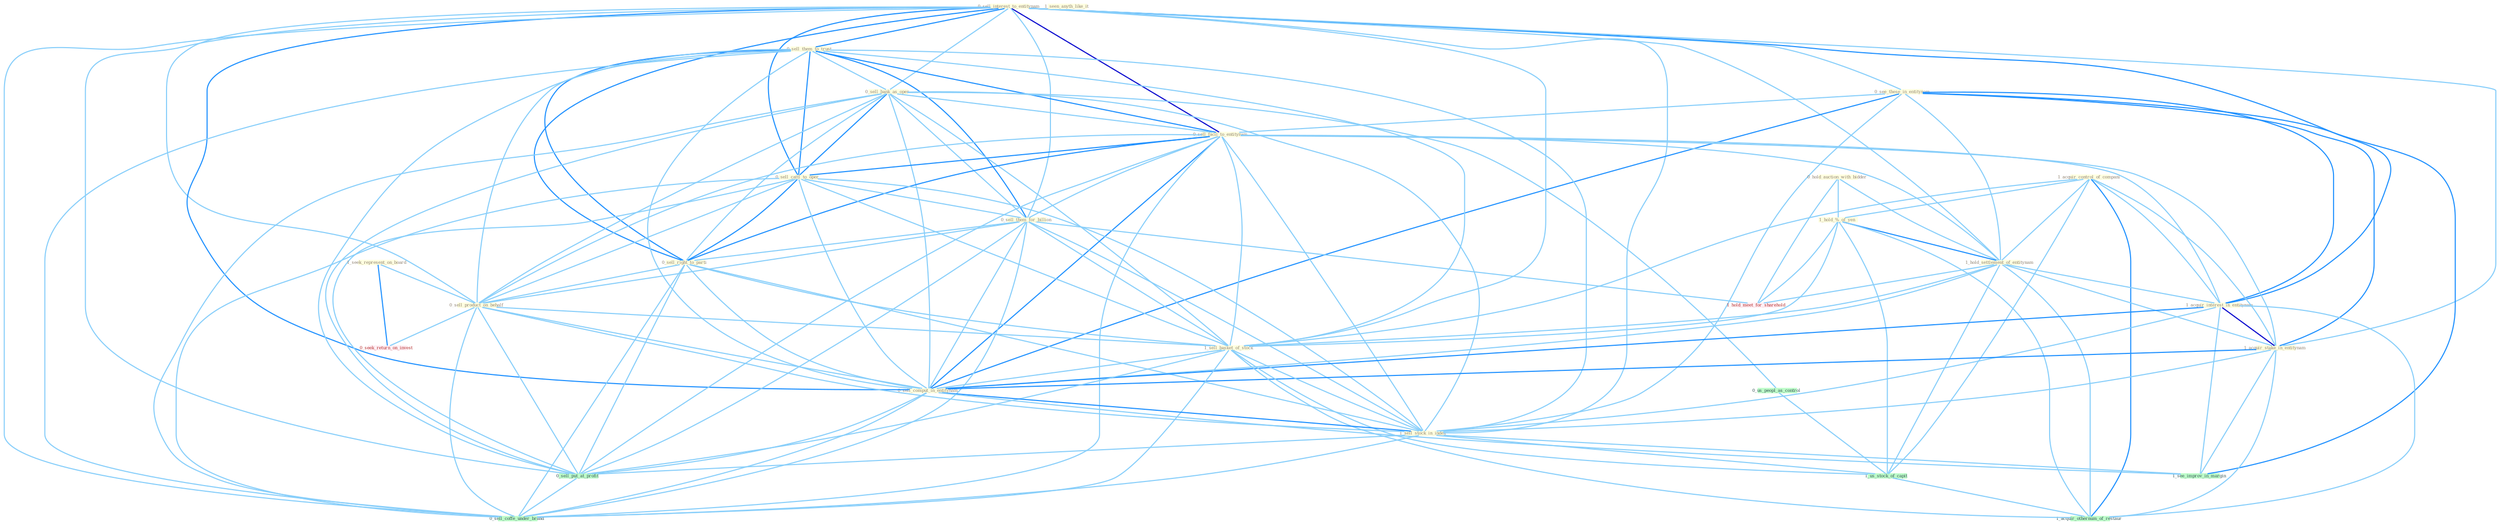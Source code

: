 Graph G{ 
    node
    [shape=polygon,style=filled,width=.5,height=.06,color="#BDFCC9",fixedsize=true,fontsize=4,
    fontcolor="#2f4f4f"];
    {node
    [color="#ffffe0", fontcolor="#8b7d6b"] "0_sell_interest_to_entitynam " "0_see_these_in_entitynam " "0_sell_them_to_trust " "0_sell_bank_as_oper " "0_sell_facil_to_entitynam " "1_seen_anyth_like_it " "0_sell_cattl_to_oper " "0_sell_them_for_billion " "0_hold_auction_with_bidder " "1_acquir_control_of_compani " "1_seek_represent_on_board " "1_hold_%_of_yen " "0_sell_right_to_parti " "1_hold_settlement_of_entitynam " "1_acquir_interest_in_entitynam " "0_sell_product_on_behalf " "1_acquir_stake_in_entitynam " "1_sell_basket_of_stock " "0_sell_comput_in_entitynam " "1_sell_stock_in_index "}
{node [color="#fff0f5", fontcolor="#b22222"] "0_seek_return_on_invest " "1_hold_meet_for_sharehold "}
edge [color="#B0E2FF"];

	"0_sell_interest_to_entitynam " -- "0_see_these_in_entitynam " [w="1", color="#87cefa" ];
	"0_sell_interest_to_entitynam " -- "0_sell_them_to_trust " [w="2", color="#1e90ff" , len=0.8];
	"0_sell_interest_to_entitynam " -- "0_sell_bank_as_oper " [w="1", color="#87cefa" ];
	"0_sell_interest_to_entitynam " -- "0_sell_facil_to_entitynam " [w="3", color="#0000cd" , len=0.6];
	"0_sell_interest_to_entitynam " -- "0_sell_cattl_to_oper " [w="2", color="#1e90ff" , len=0.8];
	"0_sell_interest_to_entitynam " -- "0_sell_them_for_billion " [w="1", color="#87cefa" ];
	"0_sell_interest_to_entitynam " -- "0_sell_right_to_parti " [w="2", color="#1e90ff" , len=0.8];
	"0_sell_interest_to_entitynam " -- "1_hold_settlement_of_entitynam " [w="1", color="#87cefa" ];
	"0_sell_interest_to_entitynam " -- "1_acquir_interest_in_entitynam " [w="2", color="#1e90ff" , len=0.8];
	"0_sell_interest_to_entitynam " -- "0_sell_product_on_behalf " [w="1", color="#87cefa" ];
	"0_sell_interest_to_entitynam " -- "1_acquir_stake_in_entitynam " [w="1", color="#87cefa" ];
	"0_sell_interest_to_entitynam " -- "1_sell_basket_of_stock " [w="1", color="#87cefa" ];
	"0_sell_interest_to_entitynam " -- "0_sell_comput_in_entitynam " [w="2", color="#1e90ff" , len=0.8];
	"0_sell_interest_to_entitynam " -- "1_sell_stock_in_index " [w="1", color="#87cefa" ];
	"0_sell_interest_to_entitynam " -- "0_sell_put_at_profit " [w="1", color="#87cefa" ];
	"0_sell_interest_to_entitynam " -- "0_sell_coffe_under_brand " [w="1", color="#87cefa" ];
	"0_see_these_in_entitynam " -- "0_sell_facil_to_entitynam " [w="1", color="#87cefa" ];
	"0_see_these_in_entitynam " -- "1_hold_settlement_of_entitynam " [w="1", color="#87cefa" ];
	"0_see_these_in_entitynam " -- "1_acquir_interest_in_entitynam " [w="2", color="#1e90ff" , len=0.8];
	"0_see_these_in_entitynam " -- "1_acquir_stake_in_entitynam " [w="2", color="#1e90ff" , len=0.8];
	"0_see_these_in_entitynam " -- "0_sell_comput_in_entitynam " [w="2", color="#1e90ff" , len=0.8];
	"0_see_these_in_entitynam " -- "1_sell_stock_in_index " [w="1", color="#87cefa" ];
	"0_see_these_in_entitynam " -- "1_see_improv_in_margin " [w="2", color="#1e90ff" , len=0.8];
	"0_sell_them_to_trust " -- "0_sell_bank_as_oper " [w="1", color="#87cefa" ];
	"0_sell_them_to_trust " -- "0_sell_facil_to_entitynam " [w="2", color="#1e90ff" , len=0.8];
	"0_sell_them_to_trust " -- "0_sell_cattl_to_oper " [w="2", color="#1e90ff" , len=0.8];
	"0_sell_them_to_trust " -- "0_sell_them_for_billion " [w="2", color="#1e90ff" , len=0.8];
	"0_sell_them_to_trust " -- "0_sell_right_to_parti " [w="2", color="#1e90ff" , len=0.8];
	"0_sell_them_to_trust " -- "0_sell_product_on_behalf " [w="1", color="#87cefa" ];
	"0_sell_them_to_trust " -- "1_sell_basket_of_stock " [w="1", color="#87cefa" ];
	"0_sell_them_to_trust " -- "0_sell_comput_in_entitynam " [w="1", color="#87cefa" ];
	"0_sell_them_to_trust " -- "1_sell_stock_in_index " [w="1", color="#87cefa" ];
	"0_sell_them_to_trust " -- "0_sell_put_at_profit " [w="1", color="#87cefa" ];
	"0_sell_them_to_trust " -- "0_sell_coffe_under_brand " [w="1", color="#87cefa" ];
	"0_sell_bank_as_oper " -- "0_sell_facil_to_entitynam " [w="1", color="#87cefa" ];
	"0_sell_bank_as_oper " -- "0_sell_cattl_to_oper " [w="2", color="#1e90ff" , len=0.8];
	"0_sell_bank_as_oper " -- "0_sell_them_for_billion " [w="1", color="#87cefa" ];
	"0_sell_bank_as_oper " -- "0_sell_right_to_parti " [w="1", color="#87cefa" ];
	"0_sell_bank_as_oper " -- "0_sell_product_on_behalf " [w="1", color="#87cefa" ];
	"0_sell_bank_as_oper " -- "1_sell_basket_of_stock " [w="1", color="#87cefa" ];
	"0_sell_bank_as_oper " -- "0_sell_comput_in_entitynam " [w="1", color="#87cefa" ];
	"0_sell_bank_as_oper " -- "1_sell_stock_in_index " [w="1", color="#87cefa" ];
	"0_sell_bank_as_oper " -- "0_us_peopl_as_control " [w="1", color="#87cefa" ];
	"0_sell_bank_as_oper " -- "0_sell_put_at_profit " [w="1", color="#87cefa" ];
	"0_sell_bank_as_oper " -- "0_sell_coffe_under_brand " [w="1", color="#87cefa" ];
	"0_sell_facil_to_entitynam " -- "0_sell_cattl_to_oper " [w="2", color="#1e90ff" , len=0.8];
	"0_sell_facil_to_entitynam " -- "0_sell_them_for_billion " [w="1", color="#87cefa" ];
	"0_sell_facil_to_entitynam " -- "0_sell_right_to_parti " [w="2", color="#1e90ff" , len=0.8];
	"0_sell_facil_to_entitynam " -- "1_hold_settlement_of_entitynam " [w="1", color="#87cefa" ];
	"0_sell_facil_to_entitynam " -- "1_acquir_interest_in_entitynam " [w="1", color="#87cefa" ];
	"0_sell_facil_to_entitynam " -- "0_sell_product_on_behalf " [w="1", color="#87cefa" ];
	"0_sell_facil_to_entitynam " -- "1_acquir_stake_in_entitynam " [w="1", color="#87cefa" ];
	"0_sell_facil_to_entitynam " -- "1_sell_basket_of_stock " [w="1", color="#87cefa" ];
	"0_sell_facil_to_entitynam " -- "0_sell_comput_in_entitynam " [w="2", color="#1e90ff" , len=0.8];
	"0_sell_facil_to_entitynam " -- "1_sell_stock_in_index " [w="1", color="#87cefa" ];
	"0_sell_facil_to_entitynam " -- "0_sell_put_at_profit " [w="1", color="#87cefa" ];
	"0_sell_facil_to_entitynam " -- "0_sell_coffe_under_brand " [w="1", color="#87cefa" ];
	"0_sell_cattl_to_oper " -- "0_sell_them_for_billion " [w="1", color="#87cefa" ];
	"0_sell_cattl_to_oper " -- "0_sell_right_to_parti " [w="2", color="#1e90ff" , len=0.8];
	"0_sell_cattl_to_oper " -- "0_sell_product_on_behalf " [w="1", color="#87cefa" ];
	"0_sell_cattl_to_oper " -- "1_sell_basket_of_stock " [w="1", color="#87cefa" ];
	"0_sell_cattl_to_oper " -- "0_sell_comput_in_entitynam " [w="1", color="#87cefa" ];
	"0_sell_cattl_to_oper " -- "1_sell_stock_in_index " [w="1", color="#87cefa" ];
	"0_sell_cattl_to_oper " -- "0_sell_put_at_profit " [w="1", color="#87cefa" ];
	"0_sell_cattl_to_oper " -- "0_sell_coffe_under_brand " [w="1", color="#87cefa" ];
	"0_sell_them_for_billion " -- "0_sell_right_to_parti " [w="1", color="#87cefa" ];
	"0_sell_them_for_billion " -- "0_sell_product_on_behalf " [w="1", color="#87cefa" ];
	"0_sell_them_for_billion " -- "1_sell_basket_of_stock " [w="1", color="#87cefa" ];
	"0_sell_them_for_billion " -- "0_sell_comput_in_entitynam " [w="1", color="#87cefa" ];
	"0_sell_them_for_billion " -- "1_sell_stock_in_index " [w="1", color="#87cefa" ];
	"0_sell_them_for_billion " -- "0_sell_put_at_profit " [w="1", color="#87cefa" ];
	"0_sell_them_for_billion " -- "0_sell_coffe_under_brand " [w="1", color="#87cefa" ];
	"0_sell_them_for_billion " -- "1_hold_meet_for_sharehold " [w="1", color="#87cefa" ];
	"0_hold_auction_with_bidder " -- "1_hold_%_of_yen " [w="1", color="#87cefa" ];
	"0_hold_auction_with_bidder " -- "1_hold_settlement_of_entitynam " [w="1", color="#87cefa" ];
	"0_hold_auction_with_bidder " -- "1_hold_meet_for_sharehold " [w="1", color="#87cefa" ];
	"1_acquir_control_of_compani " -- "1_hold_%_of_yen " [w="1", color="#87cefa" ];
	"1_acquir_control_of_compani " -- "1_hold_settlement_of_entitynam " [w="1", color="#87cefa" ];
	"1_acquir_control_of_compani " -- "1_acquir_interest_in_entitynam " [w="1", color="#87cefa" ];
	"1_acquir_control_of_compani " -- "1_acquir_stake_in_entitynam " [w="1", color="#87cefa" ];
	"1_acquir_control_of_compani " -- "1_sell_basket_of_stock " [w="1", color="#87cefa" ];
	"1_acquir_control_of_compani " -- "1_us_stock_of_capit " [w="1", color="#87cefa" ];
	"1_acquir_control_of_compani " -- "1_acquir_othernum_of_restaur " [w="2", color="#1e90ff" , len=0.8];
	"1_seek_represent_on_board " -- "0_sell_product_on_behalf " [w="1", color="#87cefa" ];
	"1_seek_represent_on_board " -- "0_seek_return_on_invest " [w="2", color="#1e90ff" , len=0.8];
	"1_hold_%_of_yen " -- "1_hold_settlement_of_entitynam " [w="2", color="#1e90ff" , len=0.8];
	"1_hold_%_of_yen " -- "1_sell_basket_of_stock " [w="1", color="#87cefa" ];
	"1_hold_%_of_yen " -- "1_us_stock_of_capit " [w="1", color="#87cefa" ];
	"1_hold_%_of_yen " -- "1_hold_meet_for_sharehold " [w="1", color="#87cefa" ];
	"1_hold_%_of_yen " -- "1_acquir_othernum_of_restaur " [w="1", color="#87cefa" ];
	"0_sell_right_to_parti " -- "0_sell_product_on_behalf " [w="1", color="#87cefa" ];
	"0_sell_right_to_parti " -- "1_sell_basket_of_stock " [w="1", color="#87cefa" ];
	"0_sell_right_to_parti " -- "0_sell_comput_in_entitynam " [w="1", color="#87cefa" ];
	"0_sell_right_to_parti " -- "1_sell_stock_in_index " [w="1", color="#87cefa" ];
	"0_sell_right_to_parti " -- "0_sell_put_at_profit " [w="1", color="#87cefa" ];
	"0_sell_right_to_parti " -- "0_sell_coffe_under_brand " [w="1", color="#87cefa" ];
	"1_hold_settlement_of_entitynam " -- "1_acquir_interest_in_entitynam " [w="1", color="#87cefa" ];
	"1_hold_settlement_of_entitynam " -- "1_acquir_stake_in_entitynam " [w="1", color="#87cefa" ];
	"1_hold_settlement_of_entitynam " -- "1_sell_basket_of_stock " [w="1", color="#87cefa" ];
	"1_hold_settlement_of_entitynam " -- "0_sell_comput_in_entitynam " [w="1", color="#87cefa" ];
	"1_hold_settlement_of_entitynam " -- "1_us_stock_of_capit " [w="1", color="#87cefa" ];
	"1_hold_settlement_of_entitynam " -- "1_hold_meet_for_sharehold " [w="1", color="#87cefa" ];
	"1_hold_settlement_of_entitynam " -- "1_acquir_othernum_of_restaur " [w="1", color="#87cefa" ];
	"1_acquir_interest_in_entitynam " -- "1_acquir_stake_in_entitynam " [w="3", color="#0000cd" , len=0.6];
	"1_acquir_interest_in_entitynam " -- "0_sell_comput_in_entitynam " [w="2", color="#1e90ff" , len=0.8];
	"1_acquir_interest_in_entitynam " -- "1_sell_stock_in_index " [w="1", color="#87cefa" ];
	"1_acquir_interest_in_entitynam " -- "1_see_improv_in_margin " [w="1", color="#87cefa" ];
	"1_acquir_interest_in_entitynam " -- "1_acquir_othernum_of_restaur " [w="1", color="#87cefa" ];
	"0_sell_product_on_behalf " -- "1_sell_basket_of_stock " [w="1", color="#87cefa" ];
	"0_sell_product_on_behalf " -- "0_sell_comput_in_entitynam " [w="1", color="#87cefa" ];
	"0_sell_product_on_behalf " -- "1_sell_stock_in_index " [w="1", color="#87cefa" ];
	"0_sell_product_on_behalf " -- "0_sell_put_at_profit " [w="1", color="#87cefa" ];
	"0_sell_product_on_behalf " -- "0_seek_return_on_invest " [w="1", color="#87cefa" ];
	"0_sell_product_on_behalf " -- "0_sell_coffe_under_brand " [w="1", color="#87cefa" ];
	"1_acquir_stake_in_entitynam " -- "0_sell_comput_in_entitynam " [w="2", color="#1e90ff" , len=0.8];
	"1_acquir_stake_in_entitynam " -- "1_sell_stock_in_index " [w="1", color="#87cefa" ];
	"1_acquir_stake_in_entitynam " -- "1_see_improv_in_margin " [w="1", color="#87cefa" ];
	"1_acquir_stake_in_entitynam " -- "1_acquir_othernum_of_restaur " [w="1", color="#87cefa" ];
	"1_sell_basket_of_stock " -- "0_sell_comput_in_entitynam " [w="1", color="#87cefa" ];
	"1_sell_basket_of_stock " -- "1_sell_stock_in_index " [w="1", color="#87cefa" ];
	"1_sell_basket_of_stock " -- "0_sell_put_at_profit " [w="1", color="#87cefa" ];
	"1_sell_basket_of_stock " -- "1_us_stock_of_capit " [w="1", color="#87cefa" ];
	"1_sell_basket_of_stock " -- "0_sell_coffe_under_brand " [w="1", color="#87cefa" ];
	"1_sell_basket_of_stock " -- "1_acquir_othernum_of_restaur " [w="1", color="#87cefa" ];
	"0_sell_comput_in_entitynam " -- "1_sell_stock_in_index " [w="2", color="#1e90ff" , len=0.8];
	"0_sell_comput_in_entitynam " -- "0_sell_put_at_profit " [w="1", color="#87cefa" ];
	"0_sell_comput_in_entitynam " -- "1_see_improv_in_margin " [w="1", color="#87cefa" ];
	"0_sell_comput_in_entitynam " -- "0_sell_coffe_under_brand " [w="1", color="#87cefa" ];
	"1_sell_stock_in_index " -- "0_sell_put_at_profit " [w="1", color="#87cefa" ];
	"1_sell_stock_in_index " -- "1_us_stock_of_capit " [w="1", color="#87cefa" ];
	"1_sell_stock_in_index " -- "1_see_improv_in_margin " [w="1", color="#87cefa" ];
	"1_sell_stock_in_index " -- "0_sell_coffe_under_brand " [w="1", color="#87cefa" ];
	"0_us_peopl_as_control " -- "1_us_stock_of_capit " [w="1", color="#87cefa" ];
	"0_sell_put_at_profit " -- "0_sell_coffe_under_brand " [w="1", color="#87cefa" ];
	"1_us_stock_of_capit " -- "1_acquir_othernum_of_restaur " [w="1", color="#87cefa" ];
}